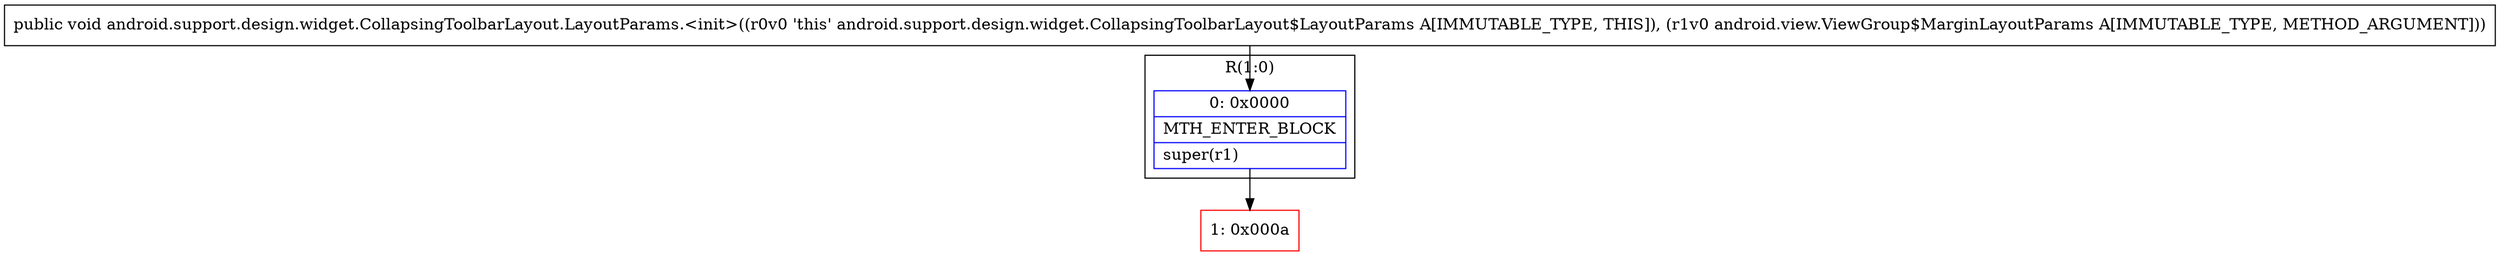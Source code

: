 digraph "CFG forandroid.support.design.widget.CollapsingToolbarLayout.LayoutParams.\<init\>(Landroid\/view\/ViewGroup$MarginLayoutParams;)V" {
subgraph cluster_Region_1613813503 {
label = "R(1:0)";
node [shape=record,color=blue];
Node_0 [shape=record,label="{0\:\ 0x0000|MTH_ENTER_BLOCK\l|super(r1)\l}"];
}
Node_1 [shape=record,color=red,label="{1\:\ 0x000a}"];
MethodNode[shape=record,label="{public void android.support.design.widget.CollapsingToolbarLayout.LayoutParams.\<init\>((r0v0 'this' android.support.design.widget.CollapsingToolbarLayout$LayoutParams A[IMMUTABLE_TYPE, THIS]), (r1v0 android.view.ViewGroup$MarginLayoutParams A[IMMUTABLE_TYPE, METHOD_ARGUMENT])) }"];
MethodNode -> Node_0;
Node_0 -> Node_1;
}

